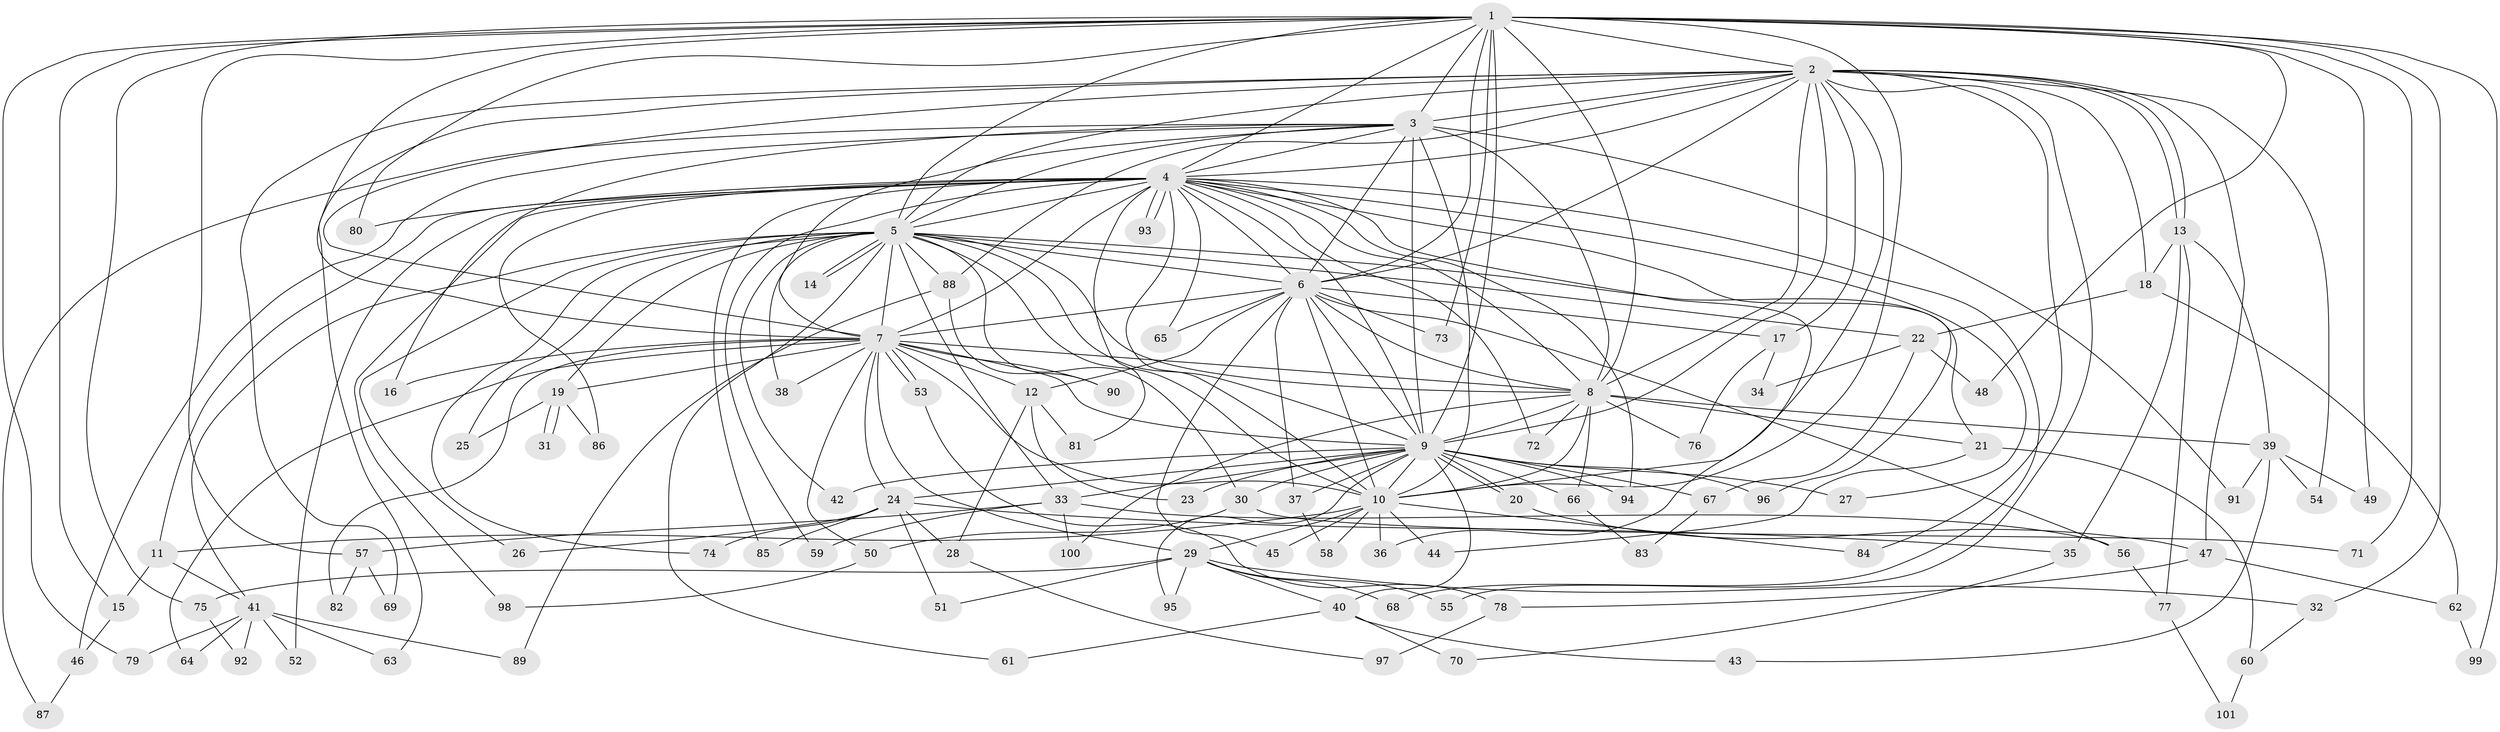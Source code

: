 // coarse degree distribution, {13: 0.024390243902439025, 14: 0.07317073170731707, 11: 0.024390243902439025, 9: 0.07317073170731707, 23: 0.024390243902439025, 12: 0.024390243902439025, 5: 0.0975609756097561, 1: 0.04878048780487805, 7: 0.04878048780487805, 4: 0.17073170731707318, 6: 0.04878048780487805, 10: 0.024390243902439025, 2: 0.2682926829268293, 3: 0.04878048780487805}
// Generated by graph-tools (version 1.1) at 2025/49/03/04/25 22:49:37]
// undirected, 101 vertices, 227 edges
graph export_dot {
  node [color=gray90,style=filled];
  1;
  2;
  3;
  4;
  5;
  6;
  7;
  8;
  9;
  10;
  11;
  12;
  13;
  14;
  15;
  16;
  17;
  18;
  19;
  20;
  21;
  22;
  23;
  24;
  25;
  26;
  27;
  28;
  29;
  30;
  31;
  32;
  33;
  34;
  35;
  36;
  37;
  38;
  39;
  40;
  41;
  42;
  43;
  44;
  45;
  46;
  47;
  48;
  49;
  50;
  51;
  52;
  53;
  54;
  55;
  56;
  57;
  58;
  59;
  60;
  61;
  62;
  63;
  64;
  65;
  66;
  67;
  68;
  69;
  70;
  71;
  72;
  73;
  74;
  75;
  76;
  77;
  78;
  79;
  80;
  81;
  82;
  83;
  84;
  85;
  86;
  87;
  88;
  89;
  90;
  91;
  92;
  93;
  94;
  95;
  96;
  97;
  98;
  99;
  100;
  101;
  1 -- 2;
  1 -- 3;
  1 -- 4;
  1 -- 5;
  1 -- 6;
  1 -- 7;
  1 -- 8;
  1 -- 9;
  1 -- 10;
  1 -- 15;
  1 -- 32;
  1 -- 48;
  1 -- 49;
  1 -- 57;
  1 -- 71;
  1 -- 73;
  1 -- 75;
  1 -- 79;
  1 -- 80;
  1 -- 99;
  2 -- 3;
  2 -- 4;
  2 -- 5;
  2 -- 6;
  2 -- 7;
  2 -- 8;
  2 -- 9;
  2 -- 10;
  2 -- 13;
  2 -- 13;
  2 -- 17;
  2 -- 18;
  2 -- 47;
  2 -- 54;
  2 -- 55;
  2 -- 63;
  2 -- 69;
  2 -- 84;
  2 -- 88;
  3 -- 4;
  3 -- 5;
  3 -- 6;
  3 -- 7;
  3 -- 8;
  3 -- 9;
  3 -- 10;
  3 -- 16;
  3 -- 46;
  3 -- 87;
  3 -- 91;
  4 -- 5;
  4 -- 6;
  4 -- 7;
  4 -- 8;
  4 -- 9;
  4 -- 10;
  4 -- 11;
  4 -- 27;
  4 -- 36;
  4 -- 52;
  4 -- 59;
  4 -- 65;
  4 -- 68;
  4 -- 72;
  4 -- 80;
  4 -- 81;
  4 -- 85;
  4 -- 86;
  4 -- 93;
  4 -- 93;
  4 -- 94;
  4 -- 96;
  4 -- 98;
  5 -- 6;
  5 -- 7;
  5 -- 8;
  5 -- 9;
  5 -- 10;
  5 -- 14;
  5 -- 14;
  5 -- 19;
  5 -- 21;
  5 -- 22;
  5 -- 25;
  5 -- 26;
  5 -- 30;
  5 -- 33;
  5 -- 38;
  5 -- 41;
  5 -- 42;
  5 -- 61;
  5 -- 74;
  5 -- 88;
  6 -- 7;
  6 -- 8;
  6 -- 9;
  6 -- 10;
  6 -- 12;
  6 -- 17;
  6 -- 37;
  6 -- 45;
  6 -- 56;
  6 -- 65;
  6 -- 73;
  7 -- 8;
  7 -- 9;
  7 -- 10;
  7 -- 12;
  7 -- 16;
  7 -- 19;
  7 -- 24;
  7 -- 29;
  7 -- 38;
  7 -- 50;
  7 -- 53;
  7 -- 53;
  7 -- 64;
  7 -- 82;
  7 -- 90;
  8 -- 9;
  8 -- 10;
  8 -- 21;
  8 -- 39;
  8 -- 66;
  8 -- 72;
  8 -- 76;
  8 -- 100;
  9 -- 10;
  9 -- 20;
  9 -- 20;
  9 -- 23;
  9 -- 24;
  9 -- 27;
  9 -- 30;
  9 -- 33;
  9 -- 37;
  9 -- 40;
  9 -- 42;
  9 -- 66;
  9 -- 67;
  9 -- 94;
  9 -- 95;
  9 -- 96;
  10 -- 11;
  10 -- 29;
  10 -- 36;
  10 -- 44;
  10 -- 45;
  10 -- 58;
  10 -- 84;
  11 -- 15;
  11 -- 41;
  12 -- 23;
  12 -- 28;
  12 -- 81;
  13 -- 18;
  13 -- 35;
  13 -- 39;
  13 -- 77;
  15 -- 46;
  17 -- 34;
  17 -- 76;
  18 -- 22;
  18 -- 62;
  19 -- 25;
  19 -- 31;
  19 -- 31;
  19 -- 86;
  20 -- 47;
  21 -- 44;
  21 -- 60;
  22 -- 34;
  22 -- 48;
  22 -- 67;
  24 -- 26;
  24 -- 28;
  24 -- 35;
  24 -- 51;
  24 -- 74;
  24 -- 85;
  28 -- 97;
  29 -- 32;
  29 -- 40;
  29 -- 51;
  29 -- 55;
  29 -- 68;
  29 -- 75;
  29 -- 95;
  30 -- 50;
  30 -- 71;
  32 -- 60;
  33 -- 56;
  33 -- 57;
  33 -- 59;
  33 -- 100;
  35 -- 70;
  37 -- 58;
  39 -- 43;
  39 -- 49;
  39 -- 54;
  39 -- 91;
  40 -- 43;
  40 -- 61;
  40 -- 70;
  41 -- 52;
  41 -- 63;
  41 -- 64;
  41 -- 79;
  41 -- 89;
  41 -- 92;
  46 -- 87;
  47 -- 62;
  47 -- 78;
  50 -- 98;
  53 -- 78;
  56 -- 77;
  57 -- 69;
  57 -- 82;
  60 -- 101;
  62 -- 99;
  66 -- 83;
  67 -- 83;
  75 -- 92;
  77 -- 101;
  78 -- 97;
  88 -- 89;
  88 -- 90;
}
